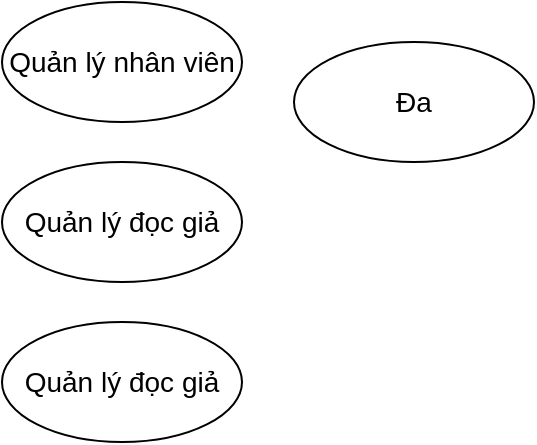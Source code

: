 <mxfile version="15.6.8" type="github" pages="3">
  <diagram id="GBJeokmdrCC2gT9NmFFP" name="Chức năng tổng quan">
    <mxGraphModel dx="1019" dy="456" grid="1" gridSize="10" guides="1" tooltips="1" connect="1" arrows="1" fold="1" page="1" pageScale="1" pageWidth="827" pageHeight="1169" math="0" shadow="0">
      <root>
        <mxCell id="0" />
        <mxCell id="1" parent="0" />
        <mxCell id="j1SkiA6jn1zLfWKpIu73-1" value="&lt;span style=&quot;font-size: 14px;&quot;&gt;Quản lý nhân viên&lt;/span&gt;" style="ellipse;whiteSpace=wrap;html=1;fontSize=14;" vertex="1" parent="1">
          <mxGeometry x="354" y="130" width="120" height="60" as="geometry" />
        </mxCell>
        <mxCell id="j1SkiA6jn1zLfWKpIu73-2" value="Quản lý đọc giả" style="ellipse;whiteSpace=wrap;html=1;fontSize=14;" vertex="1" parent="1">
          <mxGeometry x="354" y="210" width="120" height="60" as="geometry" />
        </mxCell>
        <mxCell id="j1SkiA6jn1zLfWKpIu73-3" value="Quản lý đọc giả" style="ellipse;whiteSpace=wrap;html=1;fontSize=14;" vertex="1" parent="1">
          <mxGeometry x="354" y="290" width="120" height="60" as="geometry" />
        </mxCell>
        <mxCell id="j1SkiA6jn1zLfWKpIu73-4" value="Đa" style="ellipse;whiteSpace=wrap;html=1;fontSize=14;" vertex="1" parent="1">
          <mxGeometry x="500" y="150" width="120" height="60" as="geometry" />
        </mxCell>
      </root>
    </mxGraphModel>
  </diagram>
  <diagram id="-gtvZz-4FizqIAPCJomf" name="Quản lý nhân viên">
    <mxGraphModel dx="1019" dy="456" grid="1" gridSize="10" guides="1" tooltips="1" connect="1" arrows="1" fold="1" page="1" pageScale="1" pageWidth="827" pageHeight="1169" math="0" shadow="0">
      <root>
        <mxCell id="Ks27z-4FAGLyfxJuws84-0" />
        <mxCell id="Ks27z-4FAGLyfxJuws84-1" parent="Ks27z-4FAGLyfxJuws84-0" />
      </root>
    </mxGraphModel>
  </diagram>
  <diagram id="ll0Q1ssErVSsv9aC2PjV" name="USE CASE">
    <mxGraphModel dx="1019" dy="456" grid="1" gridSize="10" guides="1" tooltips="1" connect="1" arrows="1" fold="1" page="1" pageScale="1" pageWidth="850" pageHeight="1100" math="0" shadow="0">
      <root>
        <mxCell id="45LFcATOggRiHST9xjTb-0" />
        <mxCell id="45LFcATOggRiHST9xjTb-1" parent="45LFcATOggRiHST9xjTb-0" />
        <mxCell id="iIviMqFaydeCx0ee5sDL-7" style="rounded=0;orthogonalLoop=1;jettySize=auto;html=1;entryX=0;entryY=0.5;entryDx=0;entryDy=0;labelBackgroundColor=default;fontColor=default;strokeColor=default;exitX=1;exitY=0.333;exitDx=0;exitDy=0;exitPerimeter=0;" edge="1" parent="45LFcATOggRiHST9xjTb-1" source="iIviMqFaydeCx0ee5sDL-8" target="iIviMqFaydeCx0ee5sDL-13">
          <mxGeometry relative="1" as="geometry">
            <mxPoint x="220" y="420" as="sourcePoint" />
          </mxGeometry>
        </mxCell>
        <mxCell id="iIviMqFaydeCx0ee5sDL-43" style="edgeStyle=none;rounded=0;orthogonalLoop=1;jettySize=auto;html=1;exitX=1;exitY=0.333;exitDx=0;exitDy=0;exitPerimeter=0;entryX=0;entryY=0.5;entryDx=0;entryDy=0;fontSize=14;" edge="1" parent="45LFcATOggRiHST9xjTb-1" source="iIviMqFaydeCx0ee5sDL-8" target="iIviMqFaydeCx0ee5sDL-33">
          <mxGeometry relative="1" as="geometry" />
        </mxCell>
        <mxCell id="iIviMqFaydeCx0ee5sDL-8" value="Nhân Viên" style="shape=umlActor;verticalLabelPosition=bottom;verticalAlign=top;html=1;fillColor=default;strokeColor=default;fontColor=default;fontSize=14;" vertex="1" parent="45LFcATOggRiHST9xjTb-1">
          <mxGeometry x="110" y="420" width="30" height="60" as="geometry" />
        </mxCell>
        <mxCell id="iIviMqFaydeCx0ee5sDL-41" style="edgeStyle=none;rounded=0;orthogonalLoop=1;jettySize=auto;html=1;exitX=0;exitY=0.333;exitDx=0;exitDy=0;exitPerimeter=0;fontSize=14;entryX=1;entryY=0.5;entryDx=0;entryDy=0;" edge="1" parent="45LFcATOggRiHST9xjTb-1" source="iIviMqFaydeCx0ee5sDL-12" target="iIviMqFaydeCx0ee5sDL-16">
          <mxGeometry relative="1" as="geometry">
            <mxPoint x="708" y="450" as="targetPoint" />
          </mxGeometry>
        </mxCell>
        <mxCell id="iIviMqFaydeCx0ee5sDL-55" style="edgeStyle=none;rounded=0;orthogonalLoop=1;jettySize=auto;html=1;exitX=0;exitY=0.333;exitDx=0;exitDy=0;exitPerimeter=0;entryX=1;entryY=0.5;entryDx=0;entryDy=0;fontSize=14;" edge="1" parent="45LFcATOggRiHST9xjTb-1" source="iIviMqFaydeCx0ee5sDL-12" target="iIviMqFaydeCx0ee5sDL-33">
          <mxGeometry relative="1" as="geometry" />
        </mxCell>
        <mxCell id="iIviMqFaydeCx0ee5sDL-12" value="Bạn Đọc" style="shape=umlActor;verticalLabelPosition=bottom;verticalAlign=top;html=1;fillColor=default;strokeColor=default;fontColor=default;fontSize=14;" vertex="1" parent="45LFcATOggRiHST9xjTb-1">
          <mxGeometry x="700" y="450" width="30" height="60" as="geometry" />
        </mxCell>
        <mxCell id="iIviMqFaydeCx0ee5sDL-49" style="edgeStyle=none;rounded=0;orthogonalLoop=1;jettySize=auto;html=1;entryX=0;entryY=0.5;entryDx=0;entryDy=0;dashed=1;fontSize=14;" edge="1" parent="45LFcATOggRiHST9xjTb-1" source="iIviMqFaydeCx0ee5sDL-13" target="iIviMqFaydeCx0ee5sDL-47">
          <mxGeometry relative="1" as="geometry" />
        </mxCell>
        <mxCell id="iIviMqFaydeCx0ee5sDL-13" value="QL Sách&amp;nbsp;" style="ellipse;whiteSpace=wrap;html=1;fontColor=default;strokeColor=default;fillColor=default;fontSize=14;" vertex="1" parent="45LFcATOggRiHST9xjTb-1">
          <mxGeometry x="252.5" y="330" width="120" height="60" as="geometry" />
        </mxCell>
        <mxCell id="iIviMqFaydeCx0ee5sDL-50" style="edgeStyle=none;rounded=0;orthogonalLoop=1;jettySize=auto;html=1;entryX=0;entryY=0.5;entryDx=0;entryDy=0;dashed=1;fontSize=14;" edge="1" parent="45LFcATOggRiHST9xjTb-1" source="iIviMqFaydeCx0ee5sDL-14" target="iIviMqFaydeCx0ee5sDL-47">
          <mxGeometry relative="1" as="geometry" />
        </mxCell>
        <mxCell id="iIviMqFaydeCx0ee5sDL-14" value="QL Đọc giả" style="ellipse;whiteSpace=wrap;html=1;fontColor=default;strokeColor=default;fillColor=default;fontSize=14;" vertex="1" parent="45LFcATOggRiHST9xjTb-1">
          <mxGeometry x="250" y="420" width="120" height="60" as="geometry" />
        </mxCell>
        <mxCell id="iIviMqFaydeCx0ee5sDL-39" style="edgeStyle=none;rounded=0;orthogonalLoop=1;jettySize=auto;html=1;exitX=1;exitY=0.5;exitDx=0;exitDy=0;dashed=1;fontSize=14;" edge="1" parent="45LFcATOggRiHST9xjTb-1" source="iIviMqFaydeCx0ee5sDL-14" target="iIviMqFaydeCx0ee5sDL-16">
          <mxGeometry relative="1" as="geometry">
            <mxPoint x="545" y="400" as="sourcePoint" />
          </mxGeometry>
        </mxCell>
        <mxCell id="iIviMqFaydeCx0ee5sDL-16" value="Tìm Kiếm&amp;nbsp;" style="ellipse;whiteSpace=wrap;html=1;fontColor=default;strokeColor=default;fillColor=default;fontSize=14;" vertex="1" parent="45LFcATOggRiHST9xjTb-1">
          <mxGeometry x="470" y="420" width="120" height="60" as="geometry" />
        </mxCell>
        <mxCell id="iIviMqFaydeCx0ee5sDL-17" value="Thống Kê" style="ellipse;whiteSpace=wrap;html=1;fontColor=default;strokeColor=default;fillColor=default;fontSize=14;" vertex="1" parent="45LFcATOggRiHST9xjTb-1">
          <mxGeometry x="270" y="510" width="120" height="60" as="geometry" />
        </mxCell>
        <mxCell id="iIviMqFaydeCx0ee5sDL-51" style="edgeStyle=none;rounded=0;orthogonalLoop=1;jettySize=auto;html=1;entryX=0;entryY=0.5;entryDx=0;entryDy=0;dashed=1;fontSize=14;" edge="1" parent="45LFcATOggRiHST9xjTb-1" source="iIviMqFaydeCx0ee5sDL-19" target="iIviMqFaydeCx0ee5sDL-47">
          <mxGeometry relative="1" as="geometry" />
        </mxCell>
        <mxCell id="iIviMqFaydeCx0ee5sDL-19" value="Ql Nhân Viên" style="ellipse;whiteSpace=wrap;html=1;fontColor=default;strokeColor=default;fillColor=default;fontSize=14;" vertex="1" parent="45LFcATOggRiHST9xjTb-1">
          <mxGeometry x="260" y="150" width="120" height="60" as="geometry" />
        </mxCell>
        <mxCell id="iIviMqFaydeCx0ee5sDL-20" style="rounded=0;orthogonalLoop=1;jettySize=auto;html=1;entryX=0;entryY=0.5;entryDx=0;entryDy=0;labelBackgroundColor=default;fontColor=default;strokeColor=default;exitX=1;exitY=0.333;exitDx=0;exitDy=0;exitPerimeter=0;" edge="1" parent="45LFcATOggRiHST9xjTb-1" source="iIviMqFaydeCx0ee5sDL-8" target="iIviMqFaydeCx0ee5sDL-14">
          <mxGeometry relative="1" as="geometry">
            <mxPoint x="220" y="420" as="sourcePoint" />
            <mxPoint x="392.5" y="240" as="targetPoint" />
          </mxGeometry>
        </mxCell>
        <mxCell id="iIviMqFaydeCx0ee5sDL-23" style="rounded=0;orthogonalLoop=1;jettySize=auto;html=1;entryX=0;entryY=0.5;entryDx=0;entryDy=0;labelBackgroundColor=default;fontColor=default;strokeColor=default;exitX=1;exitY=0.333;exitDx=0;exitDy=0;exitPerimeter=0;" edge="1" parent="45LFcATOggRiHST9xjTb-1" source="iIviMqFaydeCx0ee5sDL-8" target="iIviMqFaydeCx0ee5sDL-17">
          <mxGeometry relative="1" as="geometry">
            <mxPoint x="220" y="420" as="sourcePoint" />
            <mxPoint x="412.5" y="330" as="targetPoint" />
          </mxGeometry>
        </mxCell>
        <mxCell id="iIviMqFaydeCx0ee5sDL-54" style="edgeStyle=none;rounded=0;orthogonalLoop=1;jettySize=auto;html=1;entryX=0;entryY=0.5;entryDx=0;entryDy=0;dashed=1;fontSize=14;" edge="1" parent="45LFcATOggRiHST9xjTb-1" source="iIviMqFaydeCx0ee5sDL-33" target="iIviMqFaydeCx0ee5sDL-53">
          <mxGeometry relative="1" as="geometry" />
        </mxCell>
        <mxCell id="iIviMqFaydeCx0ee5sDL-33" value="Đăng nhập" style="ellipse;whiteSpace=wrap;html=1;fontColor=default;strokeColor=default;fillColor=default;fontSize=14;" vertex="1" parent="45LFcATOggRiHST9xjTb-1">
          <mxGeometry x="305" y="600" width="120" height="60" as="geometry" />
        </mxCell>
        <mxCell id="iIviMqFaydeCx0ee5sDL-48" style="rounded=0;orthogonalLoop=1;jettySize=auto;html=1;entryX=0;entryY=0.5;entryDx=0;entryDy=0;dashed=1;fontSize=14;" edge="1" parent="45LFcATOggRiHST9xjTb-1" source="iIviMqFaydeCx0ee5sDL-34" target="iIviMqFaydeCx0ee5sDL-47">
          <mxGeometry relative="1" as="geometry" />
        </mxCell>
        <mxCell id="iIviMqFaydeCx0ee5sDL-34" value="Chấm công" style="ellipse;whiteSpace=wrap;html=1;fontColor=default;strokeColor=default;fillColor=default;fontSize=14;" vertex="1" parent="45LFcATOggRiHST9xjTb-1">
          <mxGeometry x="250" y="240" width="120" height="60" as="geometry" />
        </mxCell>
        <mxCell id="iIviMqFaydeCx0ee5sDL-36" style="rounded=0;orthogonalLoop=1;jettySize=auto;html=1;entryX=0;entryY=0.5;entryDx=0;entryDy=0;fontSize=14;" edge="1" parent="45LFcATOggRiHST9xjTb-1" source="iIviMqFaydeCx0ee5sDL-35" target="iIviMqFaydeCx0ee5sDL-19">
          <mxGeometry relative="1" as="geometry" />
        </mxCell>
        <mxCell id="iIviMqFaydeCx0ee5sDL-40" style="edgeStyle=none;rounded=0;orthogonalLoop=1;jettySize=auto;html=1;exitX=1;exitY=0.333;exitDx=0;exitDy=0;exitPerimeter=0;entryX=0;entryY=0.5;entryDx=0;entryDy=0;fontSize=14;" edge="1" parent="45LFcATOggRiHST9xjTb-1" source="iIviMqFaydeCx0ee5sDL-35" target="iIviMqFaydeCx0ee5sDL-34">
          <mxGeometry relative="1" as="geometry" />
        </mxCell>
        <mxCell id="iIviMqFaydeCx0ee5sDL-46" style="edgeStyle=orthogonalEdgeStyle;rounded=0;orthogonalLoop=1;jettySize=auto;html=1;exitX=0;exitY=0.333;exitDx=0;exitDy=0;exitPerimeter=0;entryX=0;entryY=0.333;entryDx=0;entryDy=0;entryPerimeter=0;fontSize=14;dashed=1;" edge="1" parent="45LFcATOggRiHST9xjTb-1" source="iIviMqFaydeCx0ee5sDL-35" target="iIviMqFaydeCx0ee5sDL-8">
          <mxGeometry relative="1" as="geometry" />
        </mxCell>
        <mxCell id="iIviMqFaydeCx0ee5sDL-35" value="Quản lý" style="shape=umlActor;verticalLabelPosition=bottom;verticalAlign=top;html=1;outlineConnect=0;fontSize=14;" vertex="1" parent="45LFcATOggRiHST9xjTb-1">
          <mxGeometry x="110" y="310" width="30" height="60" as="geometry" />
        </mxCell>
        <mxCell id="iIviMqFaydeCx0ee5sDL-47" value="Thêm, sửa, xóa" style="ellipse;whiteSpace=wrap;html=1;fontColor=default;strokeColor=default;fillColor=default;fontSize=14;" vertex="1" parent="45LFcATOggRiHST9xjTb-1">
          <mxGeometry x="490" y="310" width="120" height="60" as="geometry" />
        </mxCell>
        <mxCell id="iIviMqFaydeCx0ee5sDL-53" value="Sửa thông tin cá nhân" style="ellipse;whiteSpace=wrap;html=1;fontColor=default;strokeColor=default;fillColor=default;fontSize=14;" vertex="1" parent="45LFcATOggRiHST9xjTb-1">
          <mxGeometry x="540" y="610" width="120" height="60" as="geometry" />
        </mxCell>
      </root>
    </mxGraphModel>
  </diagram>
</mxfile>
